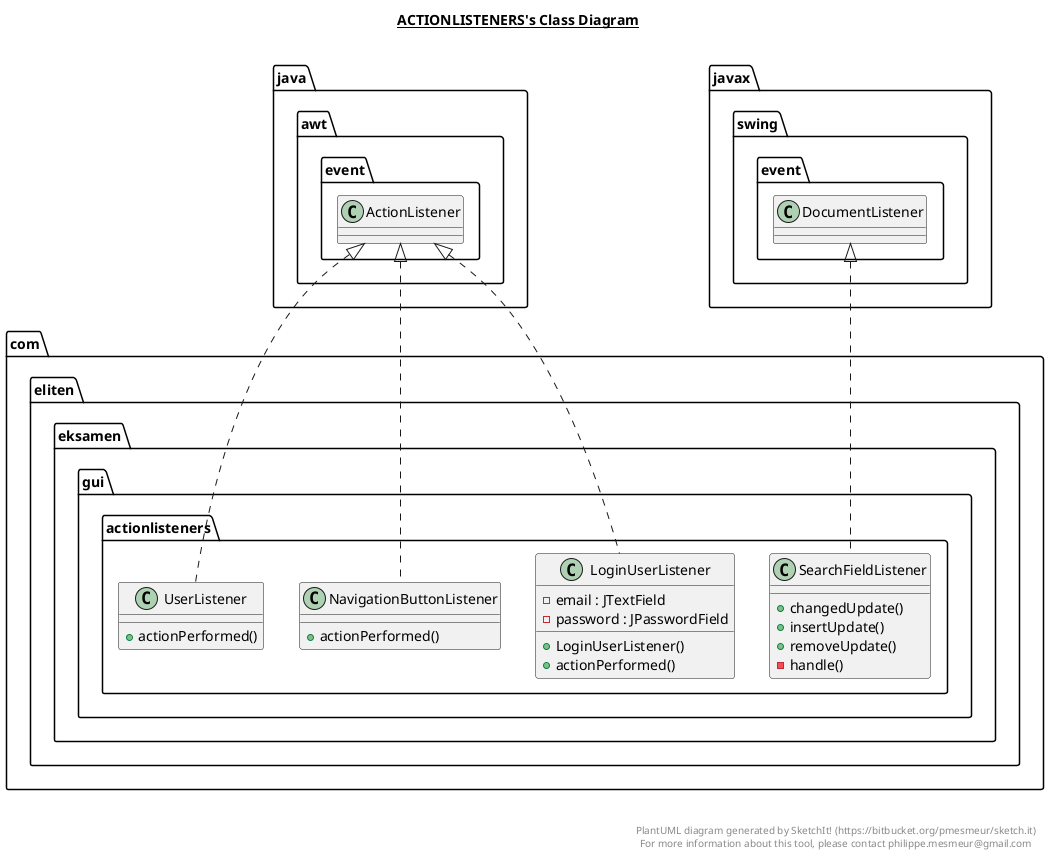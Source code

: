@startuml

title __ACTIONLISTENERS's Class Diagram__\n

  namespace com.eliten.eksamen {
    namespace gui {
      namespace actionlisteners {
        class com.eliten.eksamen.gui.actionlisteners.LoginUserListener {
            - email : JTextField
            - password : JPasswordField
            + LoginUserListener()
            + actionPerformed()
        }
      }
    }
  }
  

  namespace com.eliten.eksamen {
    namespace gui {
      namespace actionlisteners {
        class com.eliten.eksamen.gui.actionlisteners.NavigationButtonListener {
            + actionPerformed()
        }
      }
    }
  }
  

  namespace com.eliten.eksamen {
    namespace gui {
      namespace actionlisteners {
        class com.eliten.eksamen.gui.actionlisteners.SearchFieldListener {
            + changedUpdate()
            + insertUpdate()
            + removeUpdate()
            - handle()
        }
      }
    }
  }
  

  namespace com.eliten.eksamen {
    namespace gui {
      namespace actionlisteners {
        class com.eliten.eksamen.gui.actionlisteners.UserListener {
            + actionPerformed()
        }
      }
    }
  }
  

  com.eliten.eksamen.gui.actionlisteners.LoginUserListener .up.|> java.awt.event.ActionListener
  com.eliten.eksamen.gui.actionlisteners.NavigationButtonListener .up.|> java.awt.event.ActionListener
  com.eliten.eksamen.gui.actionlisteners.SearchFieldListener .up.|> javax.swing.event.DocumentListener
  com.eliten.eksamen.gui.actionlisteners.UserListener .up.|> java.awt.event.ActionListener


right footer


PlantUML diagram generated by SketchIt! (https://bitbucket.org/pmesmeur/sketch.it)
For more information about this tool, please contact philippe.mesmeur@gmail.com
endfooter

@enduml
